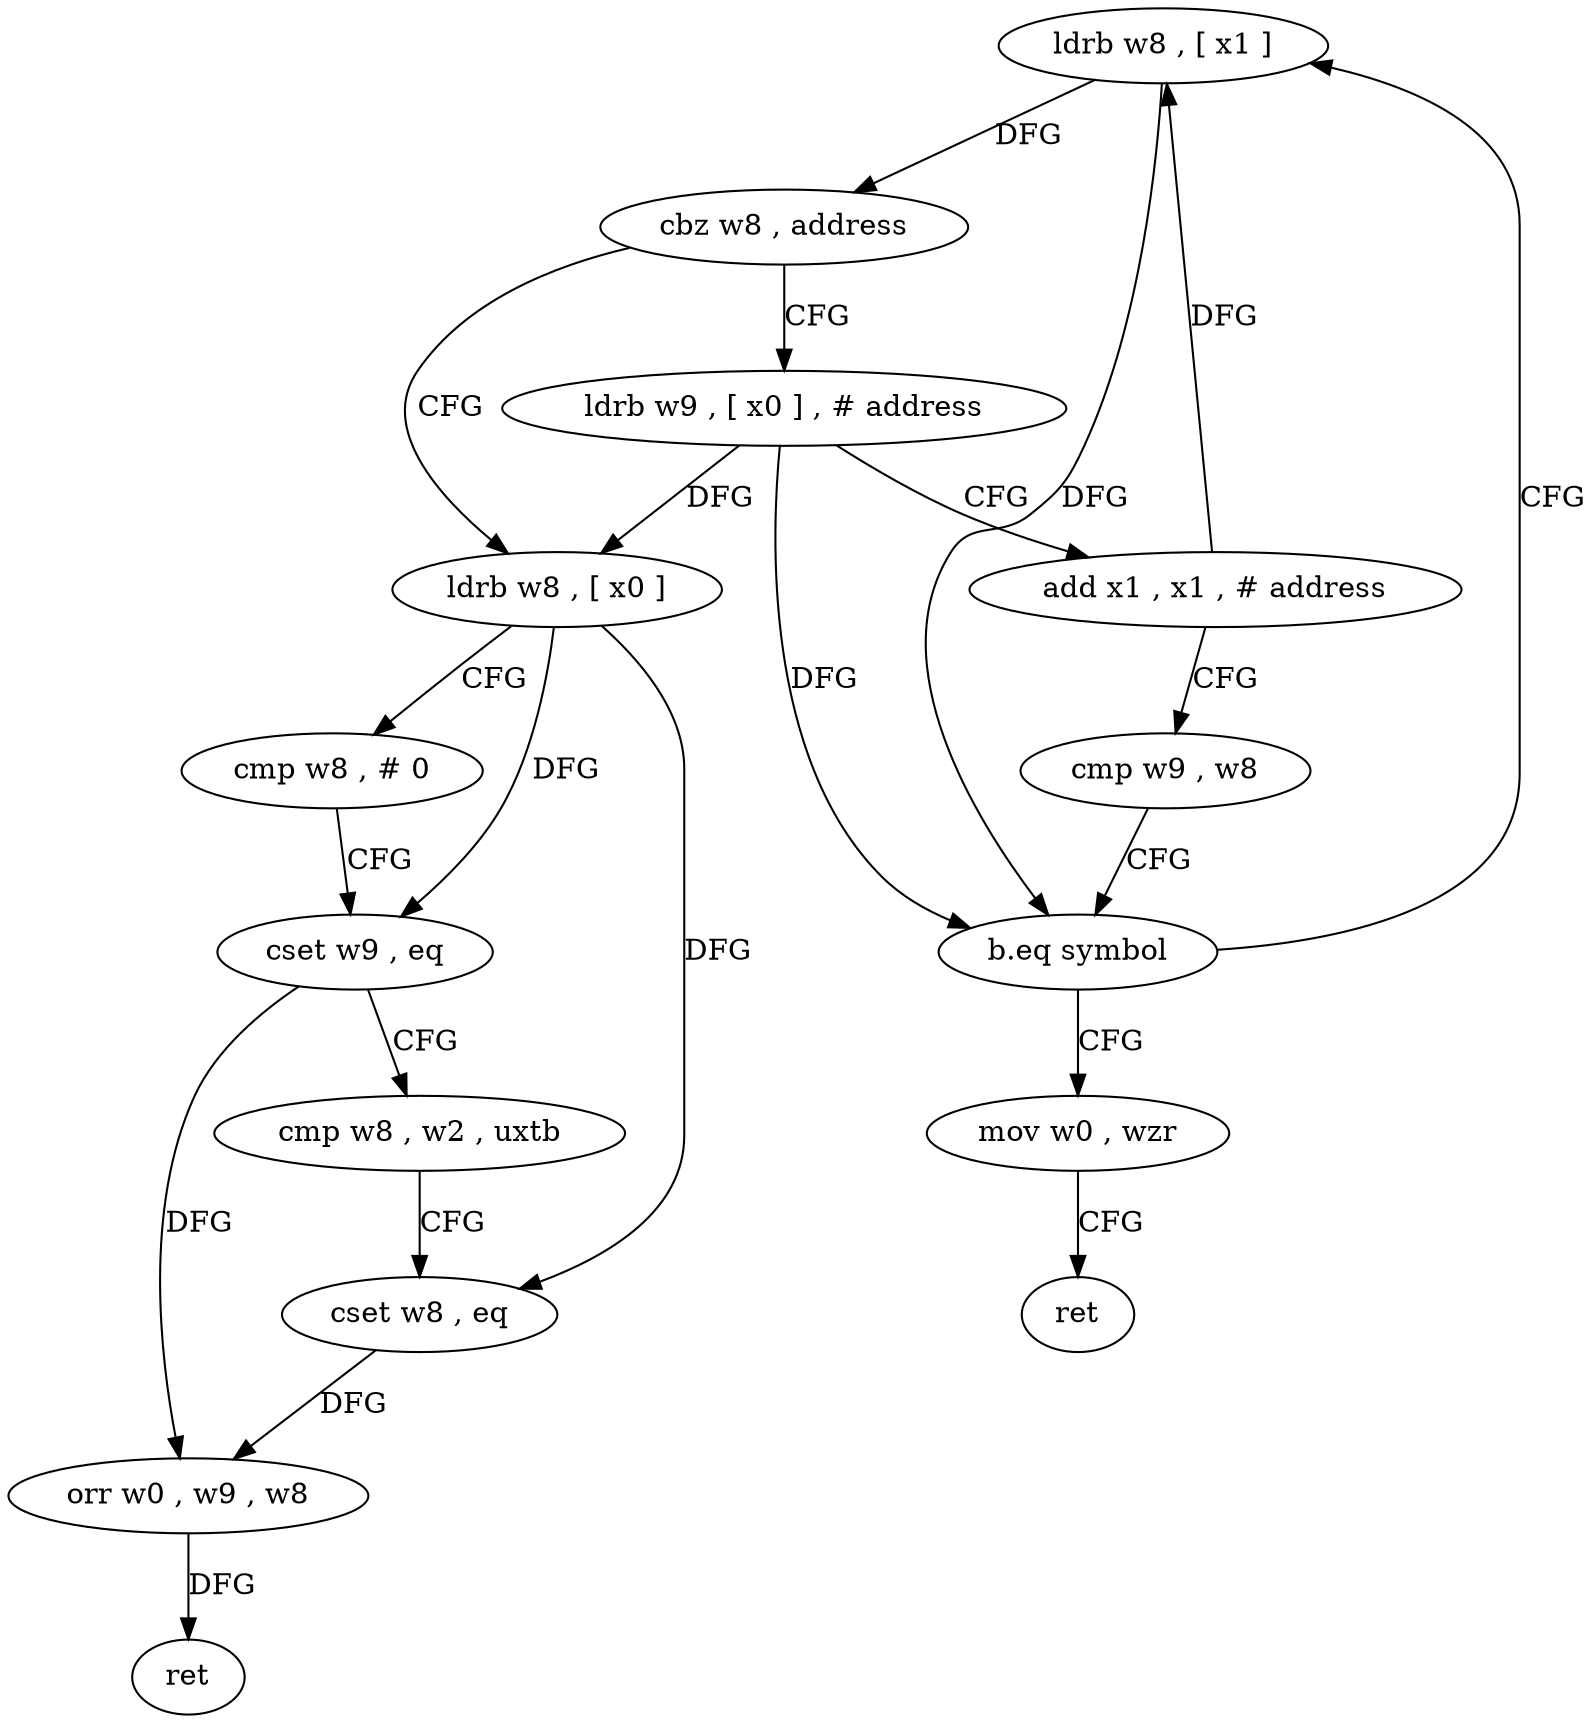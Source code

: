 digraph "func" {
"4211676" [label = "ldrb w8 , [ x1 ]" ]
"4211680" [label = "cbz w8 , address" ]
"4211708" [label = "ldrb w8 , [ x0 ]" ]
"4211684" [label = "ldrb w9 , [ x0 ] , # address" ]
"4211712" [label = "cmp w8 , # 0" ]
"4211716" [label = "cset w9 , eq" ]
"4211720" [label = "cmp w8 , w2 , uxtb" ]
"4211724" [label = "cset w8 , eq" ]
"4211728" [label = "orr w0 , w9 , w8" ]
"4211732" [label = "ret" ]
"4211688" [label = "add x1 , x1 , # address" ]
"4211692" [label = "cmp w9 , w8" ]
"4211696" [label = "b.eq symbol" ]
"4211700" [label = "mov w0 , wzr" ]
"4211704" [label = "ret" ]
"4211676" -> "4211680" [ label = "DFG" ]
"4211676" -> "4211696" [ label = "DFG" ]
"4211680" -> "4211708" [ label = "CFG" ]
"4211680" -> "4211684" [ label = "CFG" ]
"4211708" -> "4211712" [ label = "CFG" ]
"4211708" -> "4211716" [ label = "DFG" ]
"4211708" -> "4211724" [ label = "DFG" ]
"4211684" -> "4211688" [ label = "CFG" ]
"4211684" -> "4211708" [ label = "DFG" ]
"4211684" -> "4211696" [ label = "DFG" ]
"4211712" -> "4211716" [ label = "CFG" ]
"4211716" -> "4211720" [ label = "CFG" ]
"4211716" -> "4211728" [ label = "DFG" ]
"4211720" -> "4211724" [ label = "CFG" ]
"4211724" -> "4211728" [ label = "DFG" ]
"4211728" -> "4211732" [ label = "DFG" ]
"4211688" -> "4211692" [ label = "CFG" ]
"4211688" -> "4211676" [ label = "DFG" ]
"4211692" -> "4211696" [ label = "CFG" ]
"4211696" -> "4211676" [ label = "CFG" ]
"4211696" -> "4211700" [ label = "CFG" ]
"4211700" -> "4211704" [ label = "CFG" ]
}

